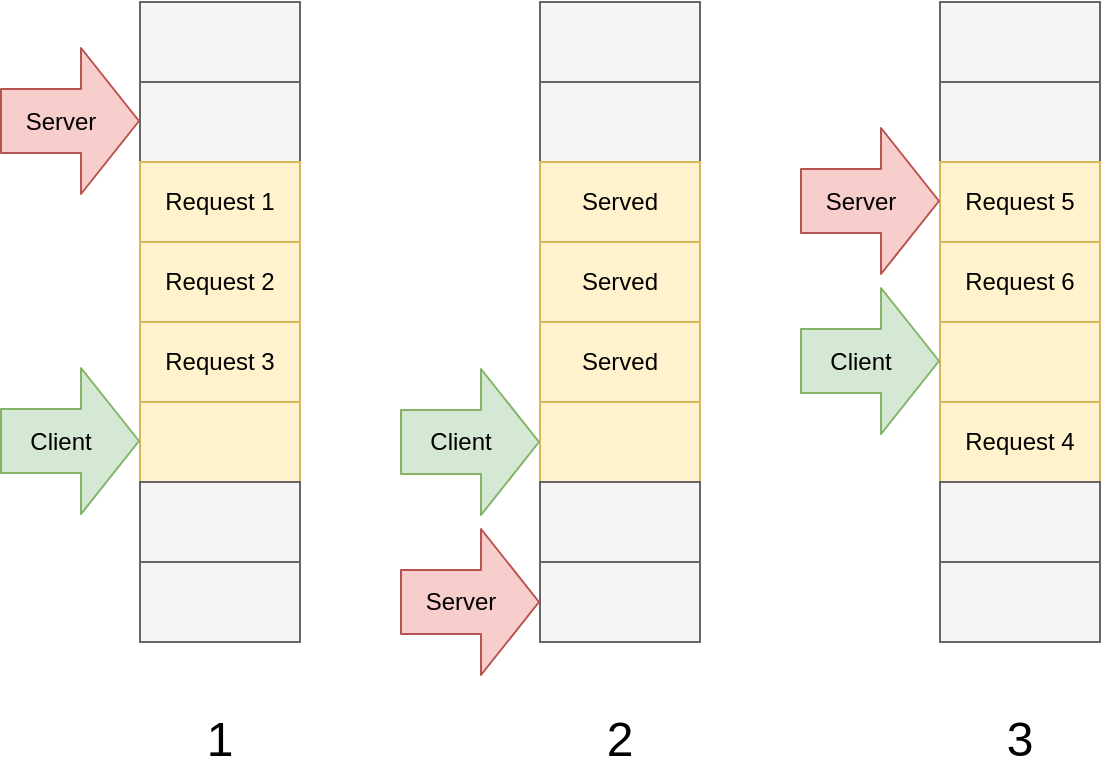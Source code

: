 <mxfile version="12.1.1" type="device" pages="1"><diagram id="CyMt0x73Sk0C1yRHdSsN" name="Page-1"><mxGraphModel dx="932" dy="535" grid="1" gridSize="10" guides="1" tooltips="1" connect="1" arrows="1" fold="1" page="1" pageScale="1" pageWidth="850" pageHeight="1100" math="0" shadow="0"><root><mxCell id="0"/><mxCell id="1" parent="0"/><mxCell id="Ks72WdHTV9lRBjCfJ8nX-1" value="" style="rounded=0;whiteSpace=wrap;html=1;fillColor=#f5f5f5;strokeColor=#666666;fontColor=#333333;" vertex="1" parent="1"><mxGeometry x="80" y="41" width="80" height="40" as="geometry"/></mxCell><mxCell id="Ks72WdHTV9lRBjCfJ8nX-2" value="" style="rounded=0;whiteSpace=wrap;html=1;fillColor=#f5f5f5;strokeColor=#666666;fontColor=#333333;" vertex="1" parent="1"><mxGeometry x="80" y="81" width="80" height="40" as="geometry"/></mxCell><mxCell id="Ks72WdHTV9lRBjCfJ8nX-3" value="Request 1" style="rounded=0;whiteSpace=wrap;html=1;fillColor=#fff2cc;strokeColor=#d6b656;" vertex="1" parent="1"><mxGeometry x="80" y="121" width="80" height="40" as="geometry"/></mxCell><mxCell id="Ks72WdHTV9lRBjCfJ8nX-4" value="Request 2" style="rounded=0;whiteSpace=wrap;html=1;fillColor=#fff2cc;strokeColor=#d6b656;" vertex="1" parent="1"><mxGeometry x="80" y="161" width="80" height="40" as="geometry"/></mxCell><mxCell id="Ks72WdHTV9lRBjCfJ8nX-5" value="Request 3" style="rounded=0;whiteSpace=wrap;html=1;fillColor=#fff2cc;strokeColor=#d6b656;" vertex="1" parent="1"><mxGeometry x="80" y="201" width="80" height="40" as="geometry"/></mxCell><mxCell id="Ks72WdHTV9lRBjCfJ8nX-6" value="" style="rounded=0;whiteSpace=wrap;html=1;fillColor=#fff2cc;strokeColor=#d6b656;" vertex="1" parent="1"><mxGeometry x="80" y="241" width="80" height="40" as="geometry"/></mxCell><mxCell id="Ks72WdHTV9lRBjCfJ8nX-7" value="" style="rounded=0;whiteSpace=wrap;html=1;fillColor=#f5f5f5;strokeColor=#666666;fontColor=#333333;" vertex="1" parent="1"><mxGeometry x="80" y="281" width="80" height="40" as="geometry"/></mxCell><mxCell id="Ks72WdHTV9lRBjCfJ8nX-8" value="" style="rounded=0;whiteSpace=wrap;html=1;fillColor=#f5f5f5;strokeColor=#666666;fontColor=#333333;" vertex="1" parent="1"><mxGeometry x="80" y="321" width="80" height="40" as="geometry"/></mxCell><mxCell id="Ks72WdHTV9lRBjCfJ8nX-9" value="" style="rounded=0;whiteSpace=wrap;html=1;fillColor=#f5f5f5;strokeColor=#666666;fontColor=#333333;" vertex="1" parent="1"><mxGeometry x="280" y="41" width="80" height="40" as="geometry"/></mxCell><mxCell id="Ks72WdHTV9lRBjCfJ8nX-10" value="" style="rounded=0;whiteSpace=wrap;html=1;fillColor=#f5f5f5;strokeColor=#666666;fontColor=#333333;" vertex="1" parent="1"><mxGeometry x="280" y="81" width="80" height="40" as="geometry"/></mxCell><mxCell id="Ks72WdHTV9lRBjCfJ8nX-11" value="Served" style="rounded=0;whiteSpace=wrap;html=1;fillColor=#fff2cc;strokeColor=#d6b656;" vertex="1" parent="1"><mxGeometry x="280" y="121" width="80" height="40" as="geometry"/></mxCell><mxCell id="Ks72WdHTV9lRBjCfJ8nX-12" value="Served" style="rounded=0;whiteSpace=wrap;html=1;fillColor=#fff2cc;strokeColor=#d6b656;" vertex="1" parent="1"><mxGeometry x="280" y="161" width="80" height="40" as="geometry"/></mxCell><mxCell id="Ks72WdHTV9lRBjCfJ8nX-13" value="Served" style="rounded=0;whiteSpace=wrap;html=1;fillColor=#fff2cc;strokeColor=#d6b656;" vertex="1" parent="1"><mxGeometry x="280" y="201" width="80" height="40" as="geometry"/></mxCell><mxCell id="Ks72WdHTV9lRBjCfJ8nX-14" value="" style="rounded=0;whiteSpace=wrap;html=1;fillColor=#fff2cc;strokeColor=#d6b656;" vertex="1" parent="1"><mxGeometry x="280" y="241" width="80" height="40" as="geometry"/></mxCell><mxCell id="Ks72WdHTV9lRBjCfJ8nX-15" value="" style="rounded=0;whiteSpace=wrap;html=1;fillColor=#f5f5f5;strokeColor=#666666;fontColor=#333333;" vertex="1" parent="1"><mxGeometry x="280" y="281" width="80" height="40" as="geometry"/></mxCell><mxCell id="Ks72WdHTV9lRBjCfJ8nX-16" value="" style="rounded=0;whiteSpace=wrap;html=1;fillColor=#f5f5f5;strokeColor=#666666;fontColor=#333333;" vertex="1" parent="1"><mxGeometry x="280" y="321" width="80" height="40" as="geometry"/></mxCell><mxCell id="Ks72WdHTV9lRBjCfJ8nX-17" value="" style="rounded=0;whiteSpace=wrap;html=1;fillColor=#f5f5f5;strokeColor=#666666;fontColor=#333333;" vertex="1" parent="1"><mxGeometry x="480" y="41" width="80" height="40" as="geometry"/></mxCell><mxCell id="Ks72WdHTV9lRBjCfJ8nX-18" value="" style="rounded=0;whiteSpace=wrap;html=1;fillColor=#f5f5f5;strokeColor=#666666;fontColor=#333333;" vertex="1" parent="1"><mxGeometry x="480" y="81" width="80" height="40" as="geometry"/></mxCell><mxCell id="Ks72WdHTV9lRBjCfJ8nX-19" value="Request 5" style="rounded=0;whiteSpace=wrap;html=1;fillColor=#fff2cc;strokeColor=#d6b656;" vertex="1" parent="1"><mxGeometry x="480" y="121" width="80" height="40" as="geometry"/></mxCell><mxCell id="Ks72WdHTV9lRBjCfJ8nX-20" value="Request 6" style="rounded=0;whiteSpace=wrap;html=1;fillColor=#fff2cc;strokeColor=#d6b656;" vertex="1" parent="1"><mxGeometry x="480" y="161" width="80" height="40" as="geometry"/></mxCell><mxCell id="Ks72WdHTV9lRBjCfJ8nX-21" value="" style="rounded=0;whiteSpace=wrap;html=1;fillColor=#fff2cc;strokeColor=#d6b656;" vertex="1" parent="1"><mxGeometry x="480" y="201" width="80" height="40" as="geometry"/></mxCell><mxCell id="Ks72WdHTV9lRBjCfJ8nX-22" value="Request 4" style="rounded=0;whiteSpace=wrap;html=1;fillColor=#fff2cc;strokeColor=#d6b656;" vertex="1" parent="1"><mxGeometry x="480" y="241" width="80" height="40" as="geometry"/></mxCell><mxCell id="Ks72WdHTV9lRBjCfJ8nX-23" value="" style="rounded=0;whiteSpace=wrap;html=1;fillColor=#f5f5f5;strokeColor=#666666;fontColor=#333333;" vertex="1" parent="1"><mxGeometry x="480" y="281" width="80" height="40" as="geometry"/></mxCell><mxCell id="Ks72WdHTV9lRBjCfJ8nX-24" value="" style="rounded=0;whiteSpace=wrap;html=1;fillColor=#f5f5f5;strokeColor=#666666;fontColor=#333333;" vertex="1" parent="1"><mxGeometry x="480" y="321" width="80" height="40" as="geometry"/></mxCell><mxCell id="Ks72WdHTV9lRBjCfJ8nX-44" value="" style="shape=flexArrow;endArrow=classic;html=1;fillColor=#f8cecc;strokeColor=#b85450;endWidth=40;endSize=9.33;width=32;" edge="1" parent="1"><mxGeometry width="50" height="50" relative="1" as="geometry"><mxPoint x="10" y="100.5" as="sourcePoint"/><mxPoint x="80" y="100.5" as="targetPoint"/></mxGeometry></mxCell><mxCell id="Ks72WdHTV9lRBjCfJ8nX-45" value="Server" style="text;html=1;resizable=0;points=[];align=center;verticalAlign=middle;labelBackgroundColor=none;" vertex="1" connectable="0" parent="Ks72WdHTV9lRBjCfJ8nX-44"><mxGeometry x="-0.457" relative="1" as="geometry"><mxPoint x="11" as="offset"/></mxGeometry></mxCell><mxCell id="Ks72WdHTV9lRBjCfJ8nX-46" value="" style="shape=flexArrow;endArrow=classic;html=1;fillColor=#d5e8d4;strokeColor=#82b366;endWidth=40;endSize=9.33;width=32;" edge="1" parent="1"><mxGeometry width="50" height="50" relative="1" as="geometry"><mxPoint x="10" y="260.5" as="sourcePoint"/><mxPoint x="80" y="260.5" as="targetPoint"/></mxGeometry></mxCell><mxCell id="Ks72WdHTV9lRBjCfJ8nX-47" value="Client" style="text;html=1;resizable=0;points=[];align=center;verticalAlign=middle;labelBackgroundColor=none;" vertex="1" connectable="0" parent="Ks72WdHTV9lRBjCfJ8nX-46"><mxGeometry x="-0.457" relative="1" as="geometry"><mxPoint x="11" as="offset"/></mxGeometry></mxCell><mxCell id="Ks72WdHTV9lRBjCfJ8nX-48" value="" style="shape=flexArrow;endArrow=classic;html=1;fillColor=#d5e8d4;strokeColor=#82b366;endWidth=40;endSize=9.33;width=32;" edge="1" parent="1"><mxGeometry width="50" height="50" relative="1" as="geometry"><mxPoint x="210" y="261" as="sourcePoint"/><mxPoint x="280" y="261" as="targetPoint"/></mxGeometry></mxCell><mxCell id="Ks72WdHTV9lRBjCfJ8nX-49" value="Client" style="text;html=1;resizable=0;points=[];align=center;verticalAlign=middle;labelBackgroundColor=none;" vertex="1" connectable="0" parent="Ks72WdHTV9lRBjCfJ8nX-48"><mxGeometry x="-0.457" relative="1" as="geometry"><mxPoint x="11" as="offset"/></mxGeometry></mxCell><mxCell id="Ks72WdHTV9lRBjCfJ8nX-50" value="" style="shape=flexArrow;endArrow=classic;html=1;fillColor=#f8cecc;strokeColor=#b85450;endWidth=40;endSize=9.33;width=32;" edge="1" parent="1"><mxGeometry width="50" height="50" relative="1" as="geometry"><mxPoint x="210" y="341" as="sourcePoint"/><mxPoint x="280" y="341" as="targetPoint"/></mxGeometry></mxCell><mxCell id="Ks72WdHTV9lRBjCfJ8nX-51" value="Server" style="text;html=1;resizable=0;points=[];align=center;verticalAlign=middle;labelBackgroundColor=none;" vertex="1" connectable="0" parent="Ks72WdHTV9lRBjCfJ8nX-50"><mxGeometry x="-0.457" relative="1" as="geometry"><mxPoint x="11" as="offset"/></mxGeometry></mxCell><mxCell id="Ks72WdHTV9lRBjCfJ8nX-52" value="" style="shape=flexArrow;endArrow=classic;html=1;fillColor=#f8cecc;strokeColor=#b85450;endWidth=40;endSize=9.33;width=32;" edge="1" parent="1"><mxGeometry width="50" height="50" relative="1" as="geometry"><mxPoint x="410" y="140.5" as="sourcePoint"/><mxPoint x="480" y="140.5" as="targetPoint"/></mxGeometry></mxCell><mxCell id="Ks72WdHTV9lRBjCfJ8nX-53" value="Server" style="text;html=1;resizable=0;points=[];align=center;verticalAlign=middle;labelBackgroundColor=none;" vertex="1" connectable="0" parent="Ks72WdHTV9lRBjCfJ8nX-52"><mxGeometry x="-0.457" relative="1" as="geometry"><mxPoint x="11" as="offset"/></mxGeometry></mxCell><mxCell id="Ks72WdHTV9lRBjCfJ8nX-54" value="" style="shape=flexArrow;endArrow=classic;html=1;fillColor=#d5e8d4;strokeColor=#82b366;endWidth=40;endSize=9.33;width=32;" edge="1" parent="1"><mxGeometry width="50" height="50" relative="1" as="geometry"><mxPoint x="410" y="220.5" as="sourcePoint"/><mxPoint x="480" y="220.5" as="targetPoint"/></mxGeometry></mxCell><mxCell id="Ks72WdHTV9lRBjCfJ8nX-55" value="Client" style="text;html=1;resizable=0;points=[];align=center;verticalAlign=middle;labelBackgroundColor=none;" vertex="1" connectable="0" parent="Ks72WdHTV9lRBjCfJ8nX-54"><mxGeometry x="-0.457" relative="1" as="geometry"><mxPoint x="11" as="offset"/></mxGeometry></mxCell><mxCell id="Ks72WdHTV9lRBjCfJ8nX-57" value="1" style="text;html=1;strokeColor=none;fillColor=none;align=center;verticalAlign=middle;whiteSpace=wrap;rounded=0;labelBackgroundColor=none;fontSize=24;" vertex="1" parent="1"><mxGeometry x="100" y="400" width="40" height="20" as="geometry"/></mxCell><mxCell id="Ks72WdHTV9lRBjCfJ8nX-58" value="2" style="text;html=1;strokeColor=none;fillColor=none;align=center;verticalAlign=middle;whiteSpace=wrap;rounded=0;labelBackgroundColor=none;fontSize=24;" vertex="1" parent="1"><mxGeometry x="300" y="400" width="40" height="20" as="geometry"/></mxCell><mxCell id="Ks72WdHTV9lRBjCfJ8nX-59" value="3" style="text;html=1;strokeColor=none;fillColor=none;align=center;verticalAlign=middle;whiteSpace=wrap;rounded=0;labelBackgroundColor=none;fontSize=24;" vertex="1" parent="1"><mxGeometry x="500" y="400" width="40" height="20" as="geometry"/></mxCell></root></mxGraphModel></diagram></mxfile>